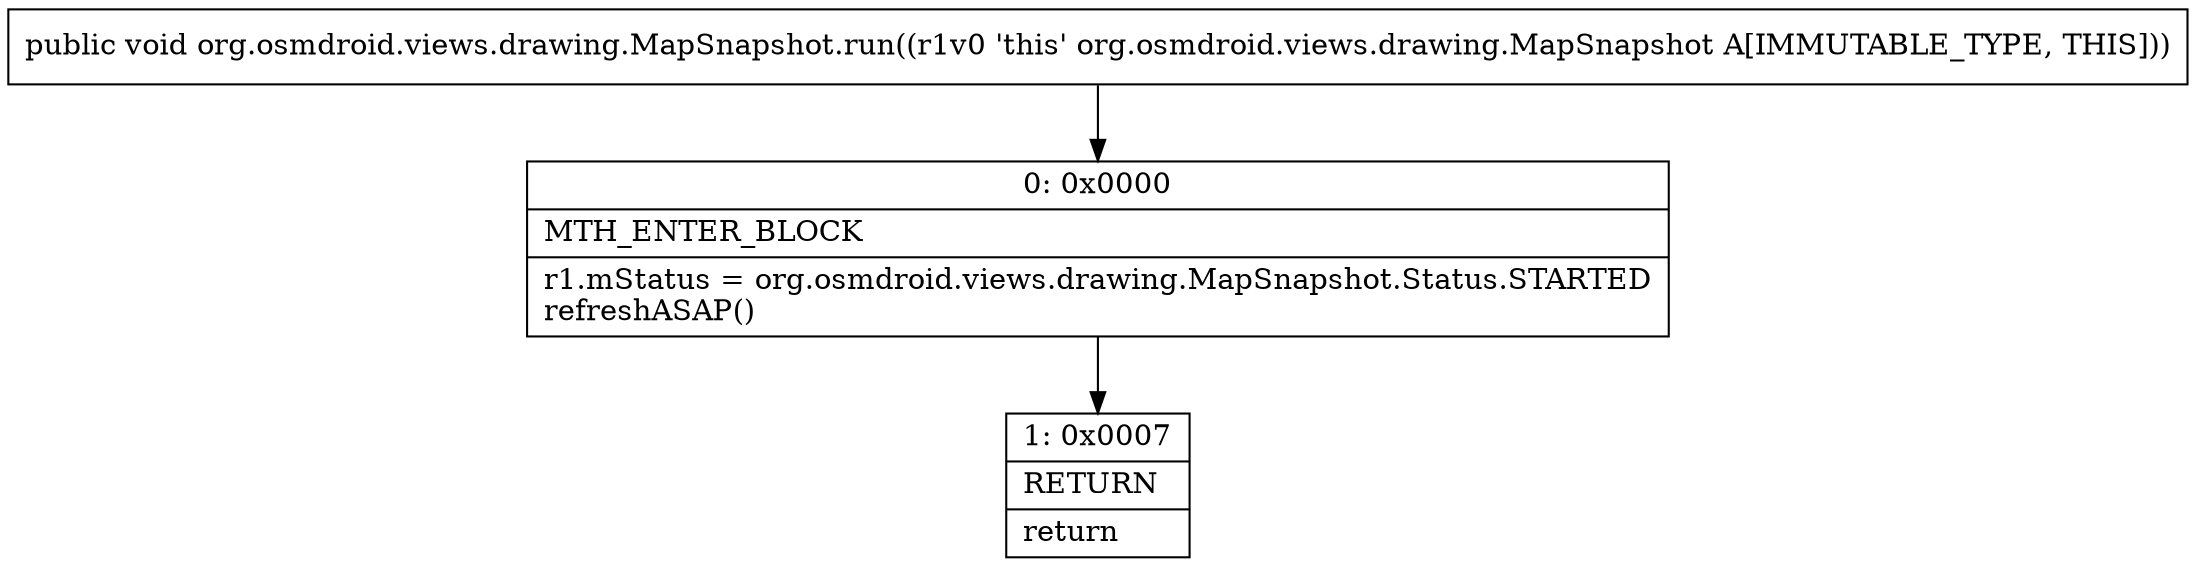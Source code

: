 digraph "CFG fororg.osmdroid.views.drawing.MapSnapshot.run()V" {
Node_0 [shape=record,label="{0\:\ 0x0000|MTH_ENTER_BLOCK\l|r1.mStatus = org.osmdroid.views.drawing.MapSnapshot.Status.STARTED\lrefreshASAP()\l}"];
Node_1 [shape=record,label="{1\:\ 0x0007|RETURN\l|return\l}"];
MethodNode[shape=record,label="{public void org.osmdroid.views.drawing.MapSnapshot.run((r1v0 'this' org.osmdroid.views.drawing.MapSnapshot A[IMMUTABLE_TYPE, THIS])) }"];
MethodNode -> Node_0;
Node_0 -> Node_1;
}

